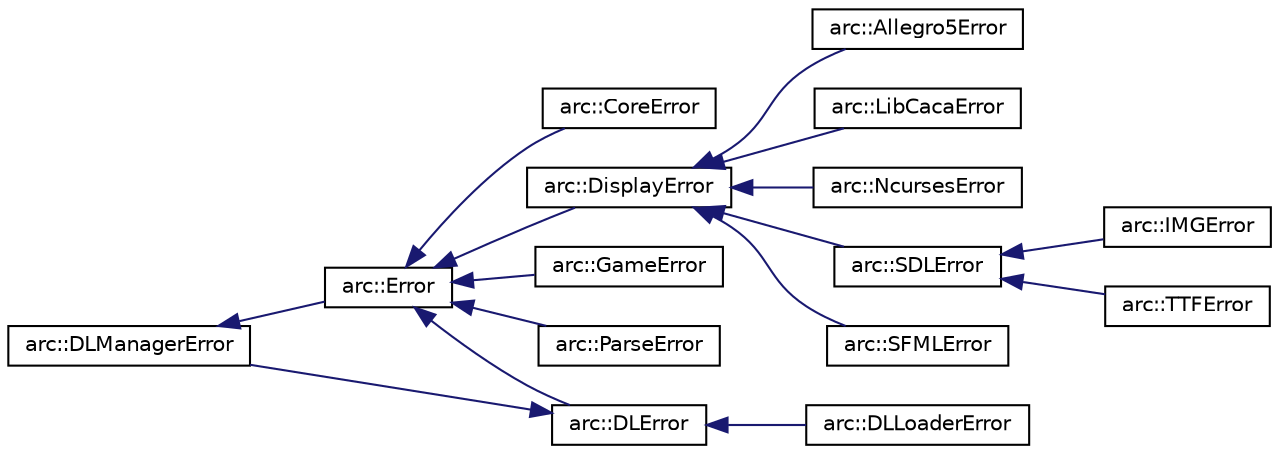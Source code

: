 digraph "Graphical Class Hierarchy"
{
 // LATEX_PDF_SIZE
  edge [fontname="Helvetica",fontsize="10",labelfontname="Helvetica",labelfontsize="10"];
  node [fontname="Helvetica",fontsize="10",shape=record];
  rankdir="LR";
  Node12 [label="exception",height=0.2,width=0.4,color="grey75", fillcolor="white", style="filled",tooltip=" "];
  Node12 -> Node0 [dir="back",color="midnightblue",fontsize="10",style="solid",fontname="Helvetica"];
  Node0 [label="arc::Error",height=0.2,width=0.4,color="black", fillcolor="white", style="filled",URL="$classarc_1_1Error.html",tooltip="Standard arcade error."];
  Node0 -> Node1 [dir="back",color="midnightblue",fontsize="10",style="solid",fontname="Helvetica"];
  Node1 [label="arc::CoreError",height=0.2,width=0.4,color="black", fillcolor="white", style="filled",URL="$classarc_1_1CoreError.html",tooltip="Errors related to arcade Core."];
  Node0 -> Node2 [dir="back",color="midnightblue",fontsize="10",style="solid",fontname="Helvetica"];
  Node2 [label="arc::DisplayError",height=0.2,width=0.4,color="black", fillcolor="white", style="filled",URL="$classarc_1_1DisplayError.html",tooltip="Errors related to display libraries."];
  Node2 -> Node3 [dir="back",color="midnightblue",fontsize="10",style="solid",fontname="Helvetica"];
  Node3 [label="arc::Allegro5Error",height=0.2,width=0.4,color="black", fillcolor="white", style="filled",URL="$classarc_1_1Allegro5Error.html",tooltip="Errors related to Allegro5 display library."];
  Node2 -> Node4 [dir="back",color="midnightblue",fontsize="10",style="solid",fontname="Helvetica"];
  Node4 [label="arc::LibCacaError",height=0.2,width=0.4,color="black", fillcolor="white", style="filled",URL="$classarc_1_1LibCacaError.html",tooltip=" "];
  Node2 -> Node5 [dir="back",color="midnightblue",fontsize="10",style="solid",fontname="Helvetica"];
  Node5 [label="arc::NcursesError",height=0.2,width=0.4,color="black", fillcolor="white", style="filled",URL="$classarc_1_1NcursesError.html",tooltip="Errors related to Ncurses display library."];
  Node2 -> Node6 [dir="back",color="midnightblue",fontsize="10",style="solid",fontname="Helvetica"];
  Node6 [label="arc::SDLError",height=0.2,width=0.4,color="black", fillcolor="white", style="filled",URL="$classarc_1_1SDLError.html",tooltip="Errors related to SDL2 display library."];
  Node6 -> Node7 [dir="back",color="midnightblue",fontsize="10",style="solid",fontname="Helvetica"];
  Node7 [label="arc::IMGError",height=0.2,width=0.4,color="black", fillcolor="white", style="filled",URL="$classarc_1_1IMGError.html",tooltip="Errors related to SDL2 Image module."];
  Node6 -> Node8 [dir="back",color="midnightblue",fontsize="10",style="solid",fontname="Helvetica"];
  Node8 [label="arc::TTFError",height=0.2,width=0.4,color="black", fillcolor="white", style="filled",URL="$classarc_1_1TTFError.html",tooltip="Errors related to SDL2 TTF module."];
  Node2 -> Node9 [dir="back",color="midnightblue",fontsize="10",style="solid",fontname="Helvetica"];
  Node9 [label="arc::SFMLError",height=0.2,width=0.4,color="black", fillcolor="white", style="filled",URL="$classarc_1_1SFMLError.html",tooltip="Errors related to SFML display library."];
  Node0 -> Node10 [dir="back",color="midnightblue",fontsize="10",style="solid",fontname="Helvetica"];
  Node10 [label="arc::DLError",height=0.2,width=0.4,color="black", fillcolor="white", style="filled",URL="$classarc_1_1DLError.html",tooltip="Errors related to dynamic libraries."];
  Node10 -> Node11 [dir="back",color="midnightblue",fontsize="10",style="solid",fontname="Helvetica"];
  Node11 [label="arc::DLLoaderError",height=0.2,width=0.4,color="black", fillcolor="white", style="filled",URL="$classarc_1_1DLLoaderError.html",tooltip="Errors related to loading dynamic libraries."];
  Node10 -> Node12 [dir="back",color="midnightblue",fontsize="10",style="solid",fontname="Helvetica"];
  Node12 [label="arc::DLManagerError",height=0.2,width=0.4,color="black", fillcolor="white", style="filled",URL="$classarc_1_1DLManagerError.html",tooltip="Errors related to managing dynamic libraries."];
  Node0 -> Node13 [dir="back",color="midnightblue",fontsize="10",style="solid",fontname="Helvetica"];
  Node13 [label="arc::GameError",height=0.2,width=0.4,color="black", fillcolor="white", style="filled",URL="$classarc_1_1GameError.html",tooltip="Errors related to game libraries."];
  Node0 -> Node14 [dir="back",color="midnightblue",fontsize="10",style="solid",fontname="Helvetica"];
  Node14 [label="arc::ParseError",height=0.2,width=0.4,color="black", fillcolor="white", style="filled",URL="$classarc_1_1ParseError.html",tooltip="Errors related to parsing."];
}

